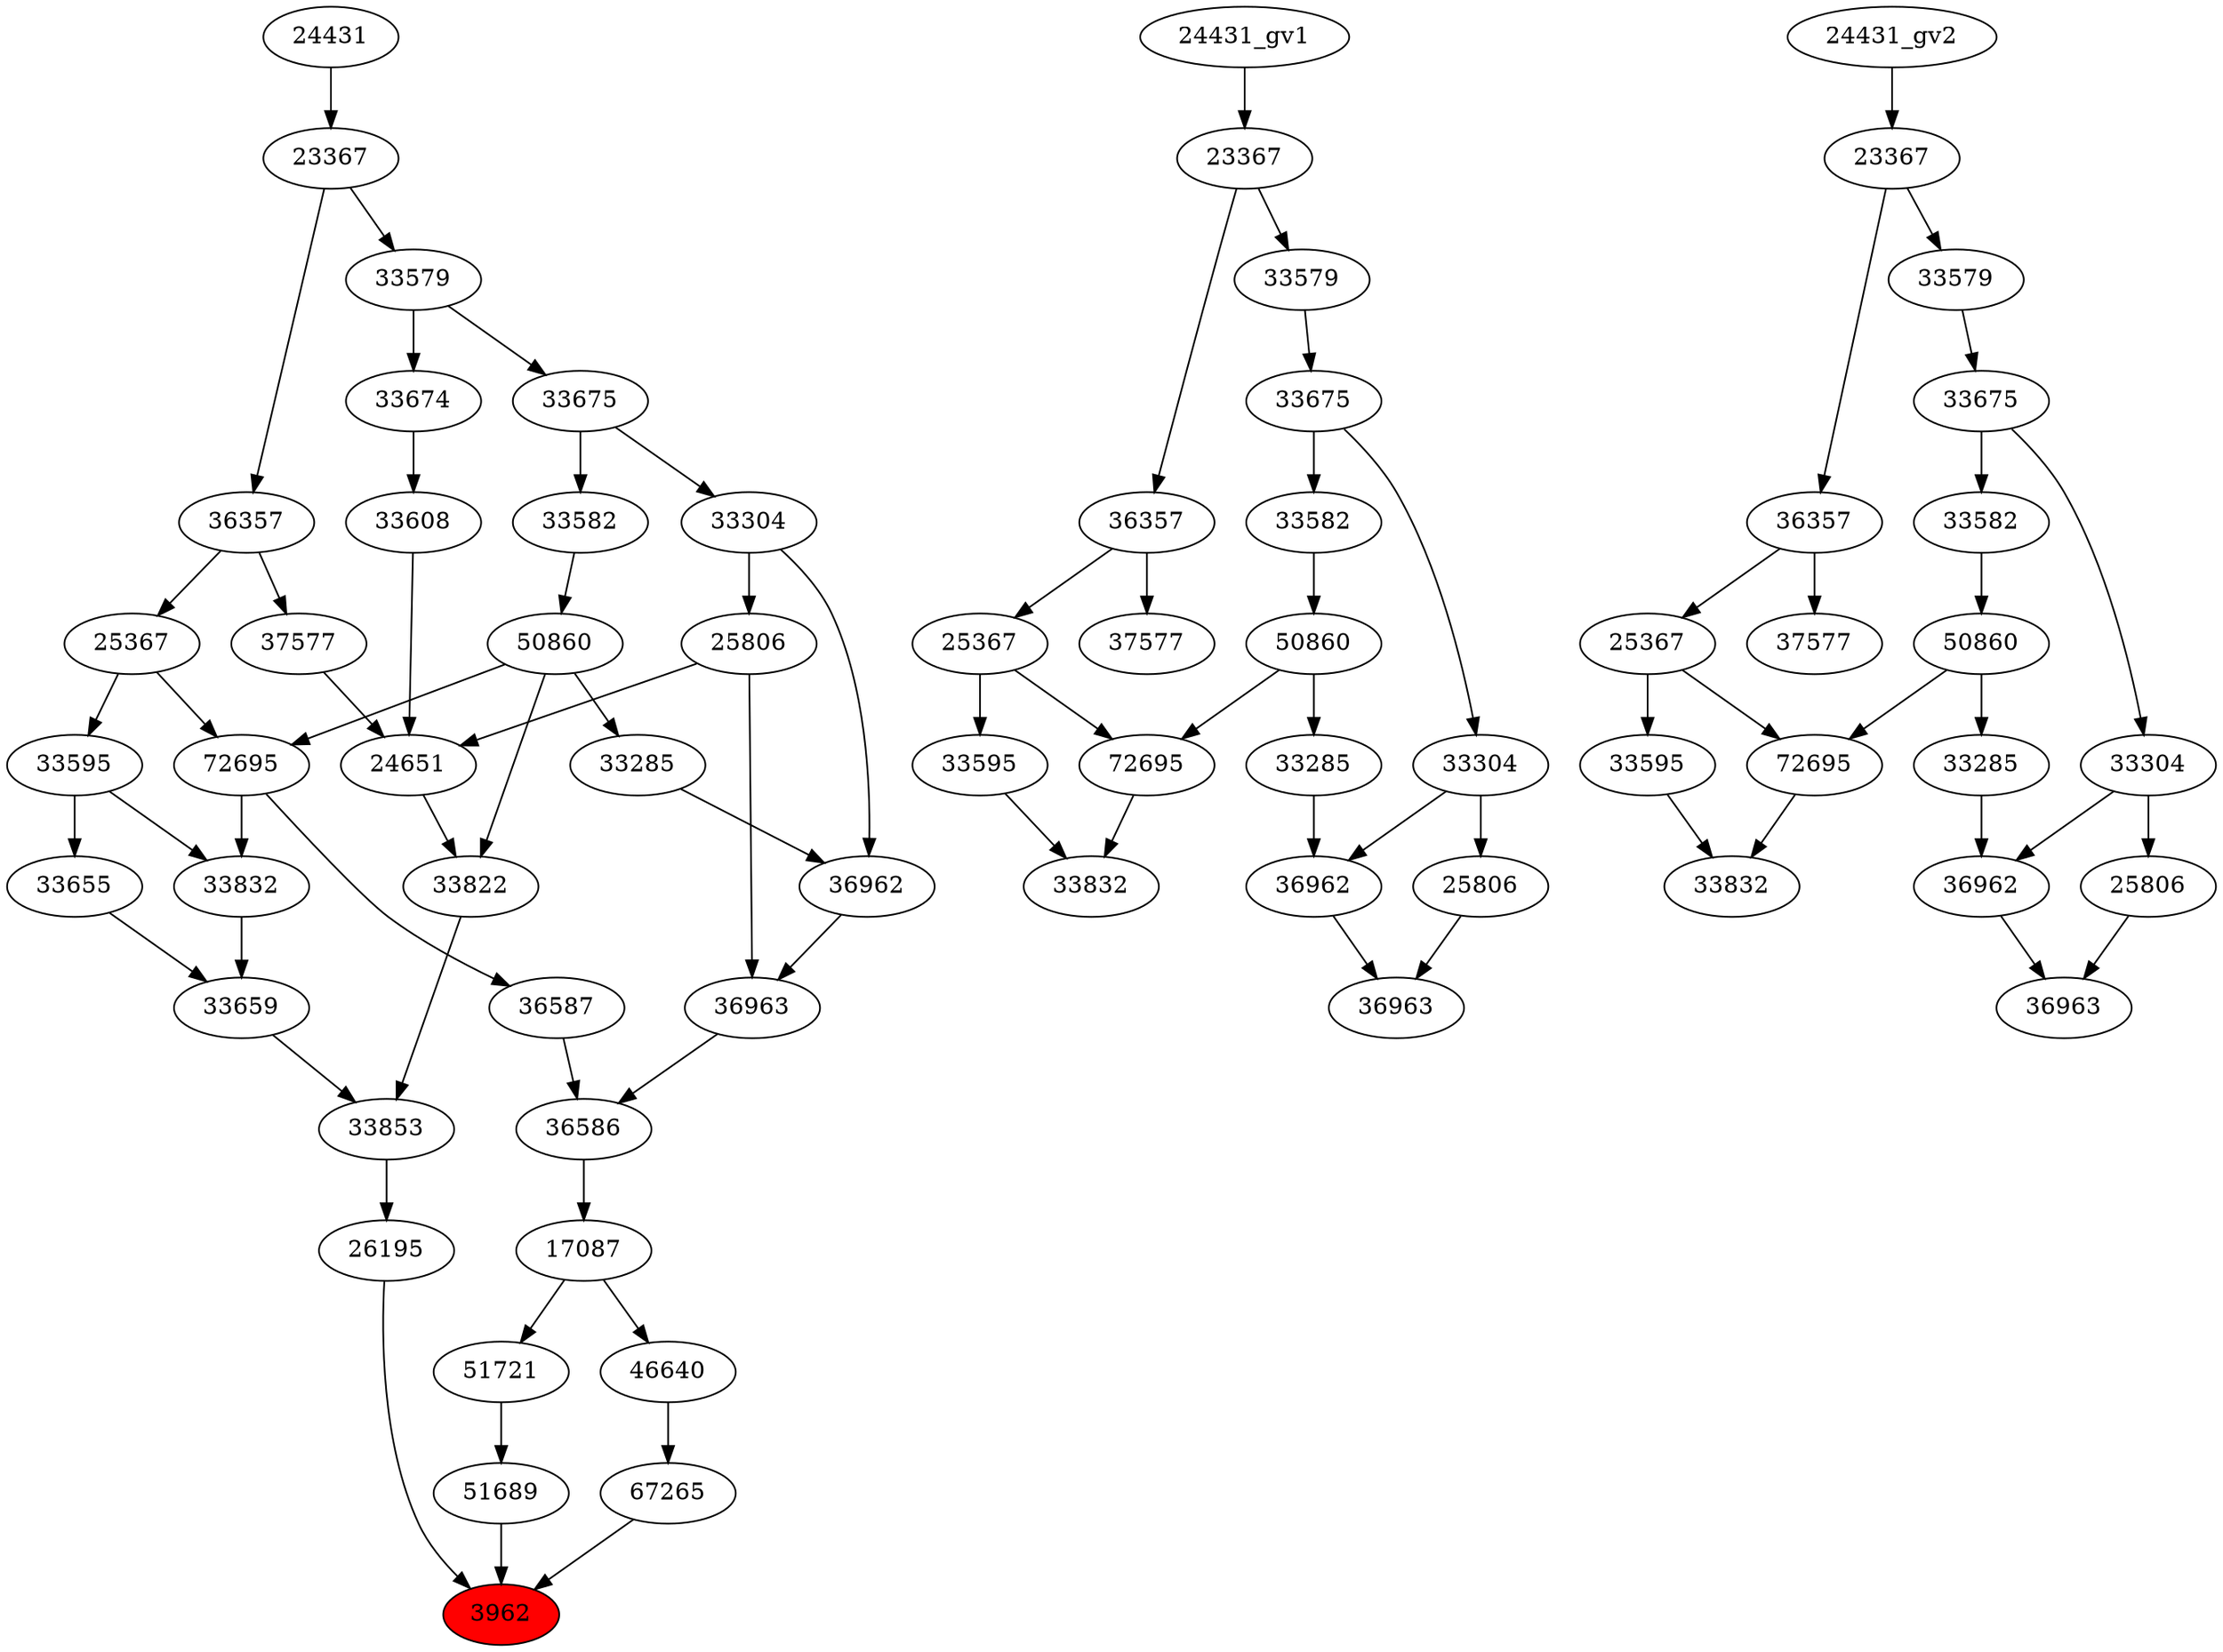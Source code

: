 strict digraph root {
	node [label="\N"];
	{
		node [fillcolor="",
			label="\N",
			style=""
		];
		3962		 [fillcolor=red,
			label=3962,
			style=filled];
		26195		 [label=26195];
		26195 -> 3962;
		67265		 [label=67265];
		67265 -> 3962;
		51689		 [label=51689];
		51689 -> 3962;
		33853		 [label=33853];
		33853 -> 26195;
		46640		 [label=46640];
		46640 -> 67265;
		51721		 [label=51721];
		51721 -> 51689;
		33659		 [label=33659];
		33659 -> 33853;
		33822		 [label=33822];
		33822 -> 33853;
		17087		 [label=17087];
		17087 -> 46640;
		17087 -> 51721;
		33655		 [label=33655];
		33655 -> 33659;
		33832		 [label=33832];
		33832 -> 33659;
		24651		 [label=24651];
		24651 -> 33822;
		50860		 [label=50860];
		50860 -> 33822;
		72695		 [label=72695];
		50860 -> 72695;
		33285		 [label=33285];
		50860 -> 33285;
		36586		 [label=36586];
		36586 -> 17087;
		33595		 [label=33595];
		33595 -> 33655;
		33595 -> 33832;
		72695 -> 33832;
		36587		 [label=36587];
		72695 -> 36587;
		25806		 [label=25806];
		25806 -> 24651;
		36963		 [label=36963];
		25806 -> 36963;
		33608		 [label=33608];
		33608 -> 24651;
		37577		 [label=37577];
		37577 -> 24651;
		33582		 [label=33582];
		33582 -> 50860;
		36587 -> 36586;
		36963 -> 36586;
		25367		 [label=25367];
		25367 -> 33595;
		25367 -> 72695;
		33304		 [label=33304];
		33304 -> 25806;
		36962		 [label=36962];
		33304 -> 36962;
		33674		 [label=33674];
		33674 -> 33608;
		36357		 [label=36357];
		36357 -> 37577;
		36357 -> 25367;
		33675		 [label=33675];
		33675 -> 33582;
		33675 -> 33304;
		36962 -> 36963;
		33579		 [label=33579];
		33579 -> 33674;
		33579 -> 33675;
		23367		 [label=23367];
		23367 -> 36357;
		23367 -> 33579;
		33285 -> 36962;
		24431		 [label=24431];
		24431 -> 23367;
	}
	{
		node [label="\N"];
		"33832_gv1"		 [label=33832];
		"72695_gv1"		 [label=72695];
		"72695_gv1" -> "33832_gv1";
		"33595_gv1"		 [label=33595];
		"33595_gv1" -> "33832_gv1";
		"50860_gv1"		 [label=50860];
		"50860_gv1" -> "72695_gv1";
		"33285_gv1"		 [label=33285];
		"50860_gv1" -> "33285_gv1";
		"33582_gv1"		 [label=33582];
		"33582_gv1" -> "50860_gv1";
		"25367_gv1"		 [label=25367];
		"25367_gv1" -> "72695_gv1";
		"25367_gv1" -> "33595_gv1";
		"25806_gv1"		 [label=25806];
		"36963_gv1"		 [label=36963];
		"25806_gv1" -> "36963_gv1";
		"33304_gv1"		 [label=33304];
		"33304_gv1" -> "25806_gv1";
		"36962_gv1"		 [label=36962];
		"33304_gv1" -> "36962_gv1";
		"37577_gv1"		 [label=37577];
		"36357_gv1"		 [label=36357];
		"36357_gv1" -> "25367_gv1";
		"36357_gv1" -> "37577_gv1";
		"33675_gv1"		 [label=33675];
		"33675_gv1" -> "33582_gv1";
		"33675_gv1" -> "33304_gv1";
		"36962_gv1" -> "36963_gv1";
		"23367_gv1"		 [label=23367];
		"23367_gv1" -> "36357_gv1";
		"33579_gv1"		 [label=33579];
		"23367_gv1" -> "33579_gv1";
		"33579_gv1" -> "33675_gv1";
		"33285_gv1" -> "36962_gv1";
		"24431_gv1" -> "23367_gv1";
	}
	{
		node [label="\N"];
		"33832_gv2"		 [label=33832];
		"72695_gv2"		 [label=72695];
		"72695_gv2" -> "33832_gv2";
		"33595_gv2"		 [label=33595];
		"33595_gv2" -> "33832_gv2";
		"50860_gv2"		 [label=50860];
		"50860_gv2" -> "72695_gv2";
		"33285_gv2"		 [label=33285];
		"50860_gv2" -> "33285_gv2";
		"33582_gv2"		 [label=33582];
		"33582_gv2" -> "50860_gv2";
		"25367_gv2"		 [label=25367];
		"25367_gv2" -> "72695_gv2";
		"25367_gv2" -> "33595_gv2";
		"25806_gv2"		 [label=25806];
		"36963_gv2"		 [label=36963];
		"25806_gv2" -> "36963_gv2";
		"33304_gv2"		 [label=33304];
		"33304_gv2" -> "25806_gv2";
		"36962_gv2"		 [label=36962];
		"33304_gv2" -> "36962_gv2";
		"37577_gv2"		 [label=37577];
		"36357_gv2"		 [label=36357];
		"36357_gv2" -> "25367_gv2";
		"36357_gv2" -> "37577_gv2";
		"33675_gv2"		 [label=33675];
		"33675_gv2" -> "33582_gv2";
		"33675_gv2" -> "33304_gv2";
		"36962_gv2" -> "36963_gv2";
		"23367_gv2"		 [label=23367];
		"23367_gv2" -> "36357_gv2";
		"33579_gv2"		 [label=33579];
		"23367_gv2" -> "33579_gv2";
		"33579_gv2" -> "33675_gv2";
		"33285_gv2" -> "36962_gv2";
		"24431_gv2" -> "23367_gv2";
	}
}
